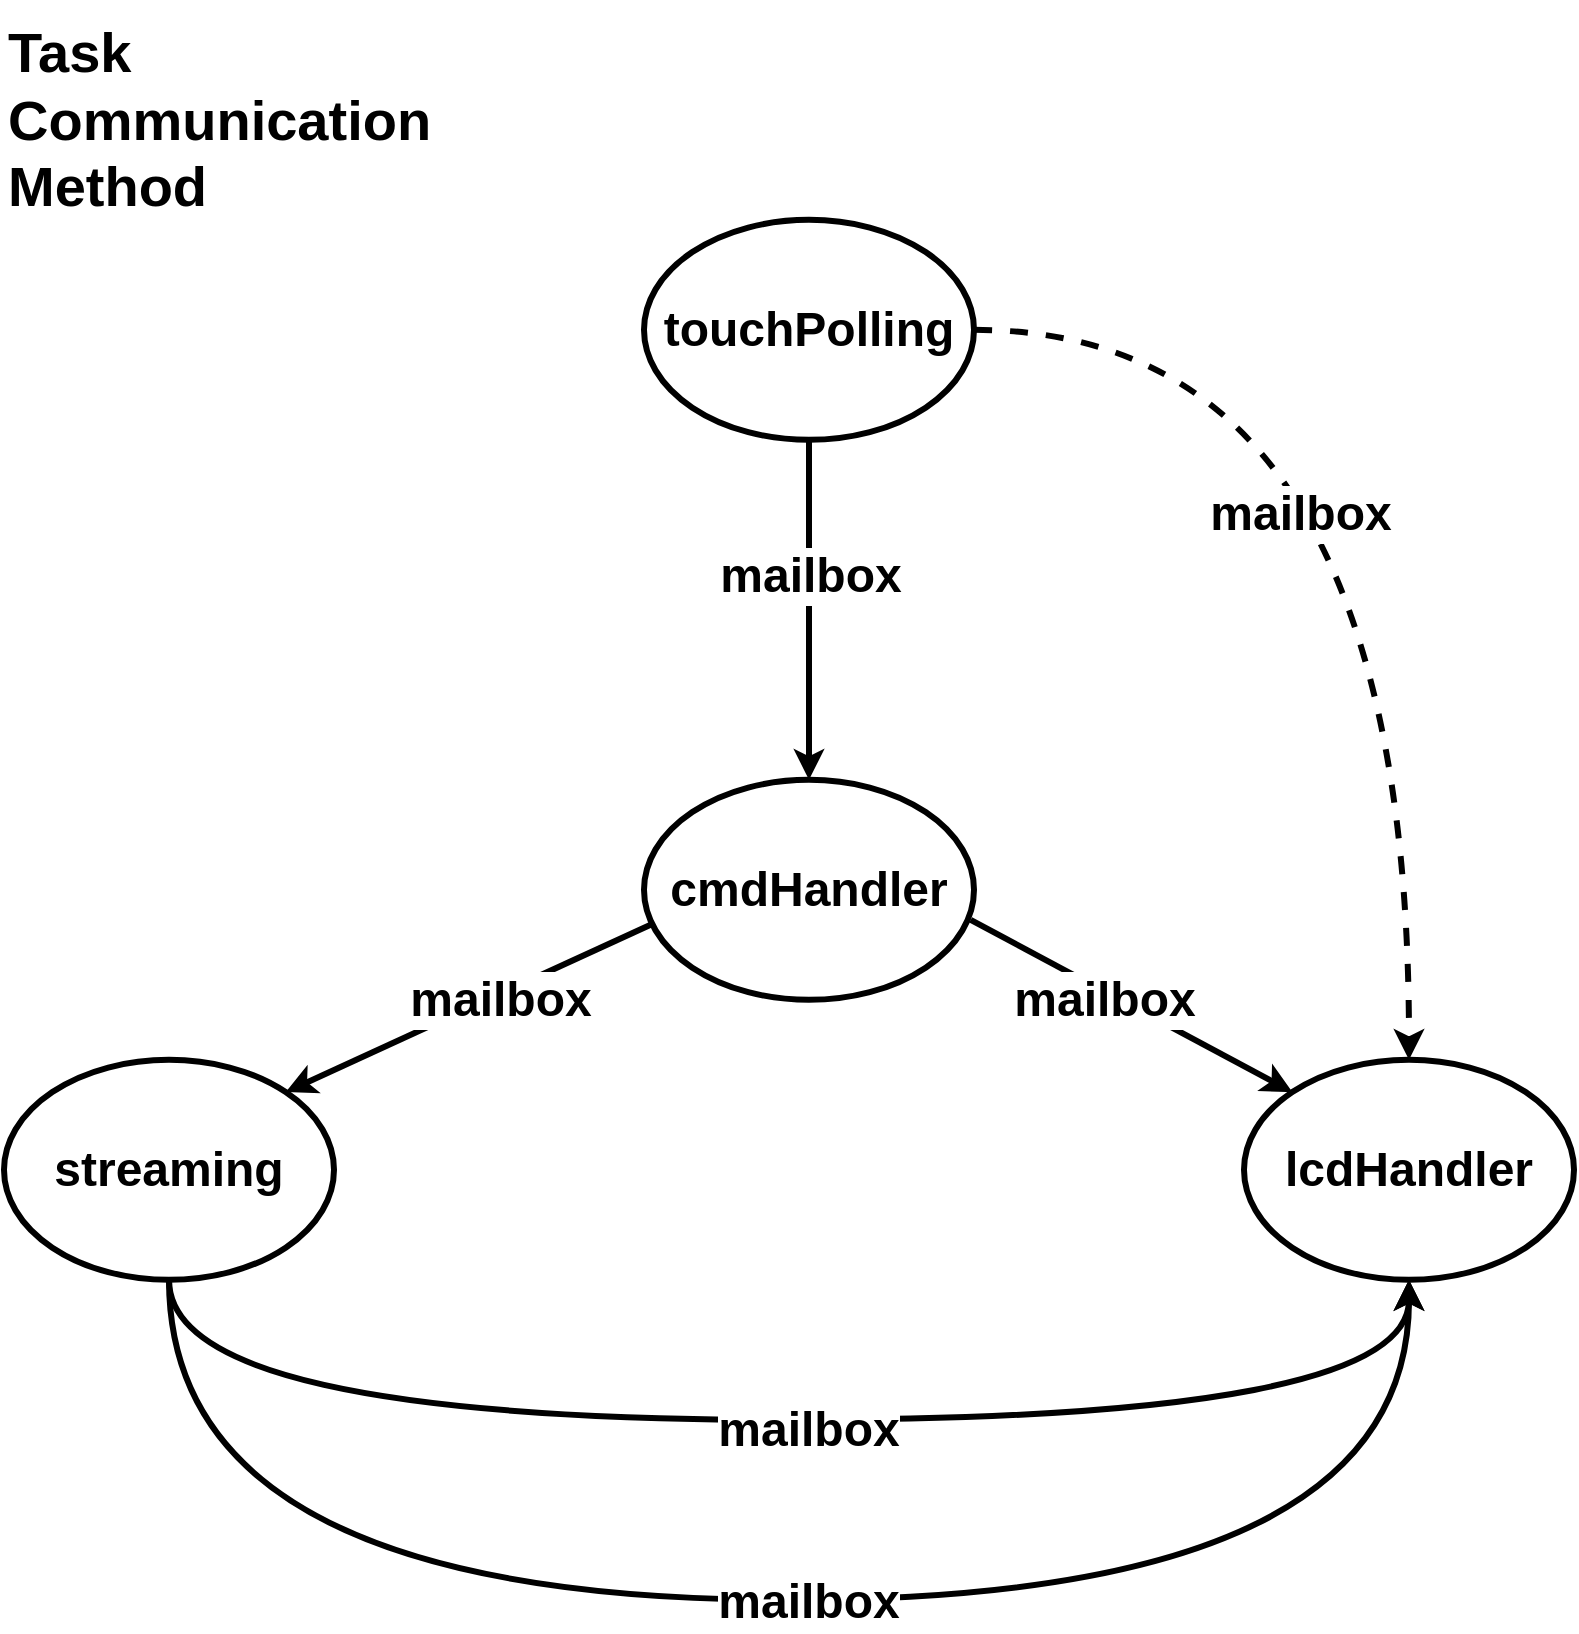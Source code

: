 <mxfile version="12.8.2" type="google"><diagram id="SRTxxTxZuv206edvNh0k" name="Page-1"><mxGraphModel dx="2031" dy="1069" grid="1" gridSize="10" guides="1" tooltips="1" connect="1" arrows="1" fold="1" page="1" pageScale="1" pageWidth="1700" pageHeight="1100" math="0" shadow="0"><root><mxCell id="0"/><mxCell id="1" parent="0"/><mxCell id="t0vQasreOd3k_6qRQAOx-12" style="edgeStyle=orthogonalEdgeStyle;rounded=0;orthogonalLoop=1;jettySize=auto;html=1;exitX=0.5;exitY=1;exitDx=0;exitDy=0;entryX=0.5;entryY=0;entryDx=0;entryDy=0;strokeWidth=3;" parent="1" source="t0vQasreOd3k_6qRQAOx-14" target="t0vQasreOd3k_6qRQAOx-18" edge="1"><mxGeometry relative="1" as="geometry"/></mxCell><mxCell id="t0vQasreOd3k_6qRQAOx-26" value="&lt;b style=&quot;font-size: 24px&quot;&gt;mailbox&lt;/b&gt;" style="text;html=1;align=center;verticalAlign=middle;resizable=0;points=[];labelBackgroundColor=#ffffff;" parent="t0vQasreOd3k_6qRQAOx-12" vertex="1" connectable="0"><mxGeometry x="-0.198" y="1" relative="1" as="geometry"><mxPoint x="-1" as="offset"/></mxGeometry></mxCell><mxCell id="t0vQasreOd3k_6qRQAOx-13" style="edgeStyle=orthogonalEdgeStyle;curved=1;rounded=0;orthogonalLoop=1;jettySize=auto;html=1;exitX=1;exitY=0.5;exitDx=0;exitDy=0;entryX=0.5;entryY=0;entryDx=0;entryDy=0;dashed=1;strokeWidth=3;" parent="1" source="t0vQasreOd3k_6qRQAOx-14" target="t0vQasreOd3k_6qRQAOx-15" edge="1"><mxGeometry relative="1" as="geometry"/></mxCell><mxCell id="t0vQasreOd3k_6qRQAOx-27" value="&lt;b style=&quot;font-size: 24px&quot;&gt;mailbox&lt;/b&gt;" style="text;html=1;align=center;verticalAlign=middle;resizable=0;points=[];labelBackgroundColor=#ffffff;" parent="t0vQasreOd3k_6qRQAOx-13" vertex="1" connectable="0"><mxGeometry x="-0.442" y="-92" relative="1" as="geometry"><mxPoint as="offset"/></mxGeometry></mxCell><mxCell id="t0vQasreOd3k_6qRQAOx-14" value="&lt;b&gt;&lt;font style=&quot;font-size: 24px&quot;&gt;touchPolling&lt;/font&gt;&lt;/b&gt;" style="ellipse;whiteSpace=wrap;html=1;aspect=fixed;perimeterSpacing=0;strokeWidth=3;" parent="1" vertex="1"><mxGeometry x="778" y="149.93" width="165" height="110" as="geometry"/></mxCell><mxCell id="t0vQasreOd3k_6qRQAOx-15" value="&lt;b&gt;&lt;font style=&quot;font-size: 24px&quot;&gt;lcdHandler&lt;/font&gt;&lt;/b&gt;" style="ellipse;whiteSpace=wrap;html=1;aspect=fixed;strokeWidth=3;" parent="1" vertex="1"><mxGeometry x="1078" y="569.93" width="165" height="110" as="geometry"/></mxCell><mxCell id="t0vQasreOd3k_6qRQAOx-16" style="rounded=0;orthogonalLoop=1;jettySize=auto;html=1;exitX=0.03;exitY=0.652;exitDx=0;exitDy=0;exitPerimeter=0;entryX=1;entryY=0;entryDx=0;entryDy=0;strokeWidth=3;" parent="1" source="t0vQasreOd3k_6qRQAOx-18" target="t0vQasreOd3k_6qRQAOx-21" edge="1"><mxGeometry relative="1" as="geometry"/></mxCell><mxCell id="t0vQasreOd3k_6qRQAOx-28" value="&lt;b style=&quot;font-size: 24px&quot;&gt;mailbox&lt;/b&gt;" style="text;html=1;align=center;verticalAlign=middle;resizable=0;points=[];labelBackgroundColor=#ffffff;" parent="t0vQasreOd3k_6qRQAOx-16" vertex="1" connectable="0"><mxGeometry x="-0.149" y="2" relative="1" as="geometry"><mxPoint as="offset"/></mxGeometry></mxCell><mxCell id="t0vQasreOd3k_6qRQAOx-17" style="edgeStyle=none;rounded=0;orthogonalLoop=1;jettySize=auto;html=1;entryX=0;entryY=0;entryDx=0;entryDy=0;exitX=0.99;exitY=0.636;exitDx=0;exitDy=0;exitPerimeter=0;strokeWidth=3;" parent="1" source="t0vQasreOd3k_6qRQAOx-18" target="t0vQasreOd3k_6qRQAOx-15" edge="1"><mxGeometry relative="1" as="geometry"><mxPoint x="1108" y="589.93" as="targetPoint"/></mxGeometry></mxCell><mxCell id="t0vQasreOd3k_6qRQAOx-29" value="&lt;b style=&quot;font-size: 24px&quot;&gt;mailbox&lt;/b&gt;" style="text;html=1;align=center;verticalAlign=middle;resizable=0;points=[];labelBackgroundColor=#ffffff;" parent="t0vQasreOd3k_6qRQAOx-17" vertex="1" connectable="0"><mxGeometry x="-0.267" y="2" relative="1" as="geometry"><mxPoint x="6.52" y="10.1" as="offset"/></mxGeometry></mxCell><mxCell id="t0vQasreOd3k_6qRQAOx-18" value="&lt;b&gt;&lt;font style=&quot;font-size: 24px&quot;&gt;cmdHandler&lt;/font&gt;&lt;/b&gt;" style="ellipse;whiteSpace=wrap;html=1;aspect=fixed;strokeWidth=3;" parent="1" vertex="1"><mxGeometry x="778" y="429.93" width="165" height="110" as="geometry"/></mxCell><mxCell id="t0vQasreOd3k_6qRQAOx-19" style="edgeStyle=orthogonalEdgeStyle;curved=1;rounded=0;orthogonalLoop=1;jettySize=auto;html=1;exitX=0.5;exitY=1;exitDx=0;exitDy=0;entryX=0.5;entryY=1;entryDx=0;entryDy=0;strokeWidth=3;" parent="1" source="t0vQasreOd3k_6qRQAOx-21" target="t0vQasreOd3k_6qRQAOx-15" edge="1"><mxGeometry relative="1" as="geometry"><Array as="points"><mxPoint x="541" y="749.93"/><mxPoint x="1161" y="749.93"/></Array></mxGeometry></mxCell><mxCell id="t0vQasreOd3k_6qRQAOx-30" value="&lt;b style=&quot;font-size: 24px&quot;&gt;mailbox&lt;/b&gt;" style="text;html=1;align=center;verticalAlign=middle;resizable=0;points=[];labelBackgroundColor=#ffffff;" parent="t0vQasreOd3k_6qRQAOx-19" vertex="1" connectable="0"><mxGeometry x="0.055" y="-5" relative="1" as="geometry"><mxPoint x="-11.29" as="offset"/></mxGeometry></mxCell><mxCell id="t0vQasreOd3k_6qRQAOx-20" style="edgeStyle=orthogonalEdgeStyle;curved=1;rounded=0;orthogonalLoop=1;jettySize=auto;html=1;exitX=0.5;exitY=1;exitDx=0;exitDy=0;entryX=0.5;entryY=1;entryDx=0;entryDy=0;strokeWidth=3;" parent="1" source="t0vQasreOd3k_6qRQAOx-21" target="t0vQasreOd3k_6qRQAOx-15" edge="1"><mxGeometry relative="1" as="geometry"><Array as="points"><mxPoint x="541" y="839.93"/><mxPoint x="1161" y="839.93"/></Array></mxGeometry></mxCell><mxCell id="t0vQasreOd3k_6qRQAOx-31" value="&lt;b style=&quot;font-size: 24px&quot;&gt;mailbox&lt;/b&gt;" style="text;html=1;align=center;verticalAlign=middle;resizable=0;points=[];labelBackgroundColor=#ffffff;" parent="t0vQasreOd3k_6qRQAOx-20" vertex="1" connectable="0"><mxGeometry x="0.032" y="-1" relative="1" as="geometry"><mxPoint x="-5.57" as="offset"/></mxGeometry></mxCell><mxCell id="t0vQasreOd3k_6qRQAOx-21" value="&lt;b&gt;&lt;font style=&quot;font-size: 24px&quot;&gt;streaming&lt;/font&gt;&lt;/b&gt;" style="ellipse;whiteSpace=wrap;html=1;aspect=fixed;strokeWidth=3;" parent="1" vertex="1"><mxGeometry x="458" y="569.93" width="165" height="110" as="geometry"/></mxCell><mxCell id="t0vQasreOd3k_6qRQAOx-23" value="&lt;span style=&quot;font-size: 28px&quot;&gt;&lt;b&gt;Task&lt;br&gt;Communication Method&lt;/b&gt;&lt;/span&gt;" style="text;html=1;strokeColor=none;fillColor=none;align=left;verticalAlign=middle;whiteSpace=wrap;rounded=0;" parent="1" vertex="1"><mxGeometry x="458" y="40" width="200" height="120" as="geometry"/></mxCell></root></mxGraphModel></diagram></mxfile>